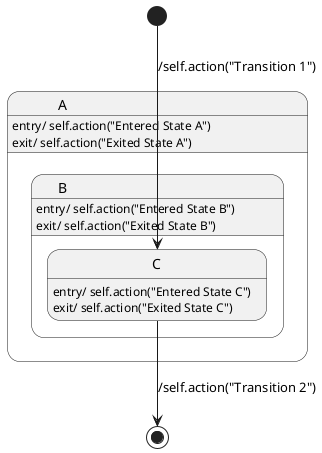 @startuml

'title T4_cross_region_entry_exit

state A {
    state B {
        state C
    }
}
state End <<end>>

state A : entry/ self.action("Entered State A")
state A : exit/ self.action("Exited State A")
state B : entry/ self.action("Entered State B")
state B : exit/ self.action("Exited State B")
state C : entry/ self.action("Entered State C")
state C : exit/ self.action("Exited State C")

[*] --> C : /self.action("Transition 1")
C --> End : /self.action("Transition 2")

@enduml

@startexpected
Transition 1
Entered State A
Entered State B
Entered State C
Exited State C
Exited State B
Exited State A
Transition 2
@endexpected